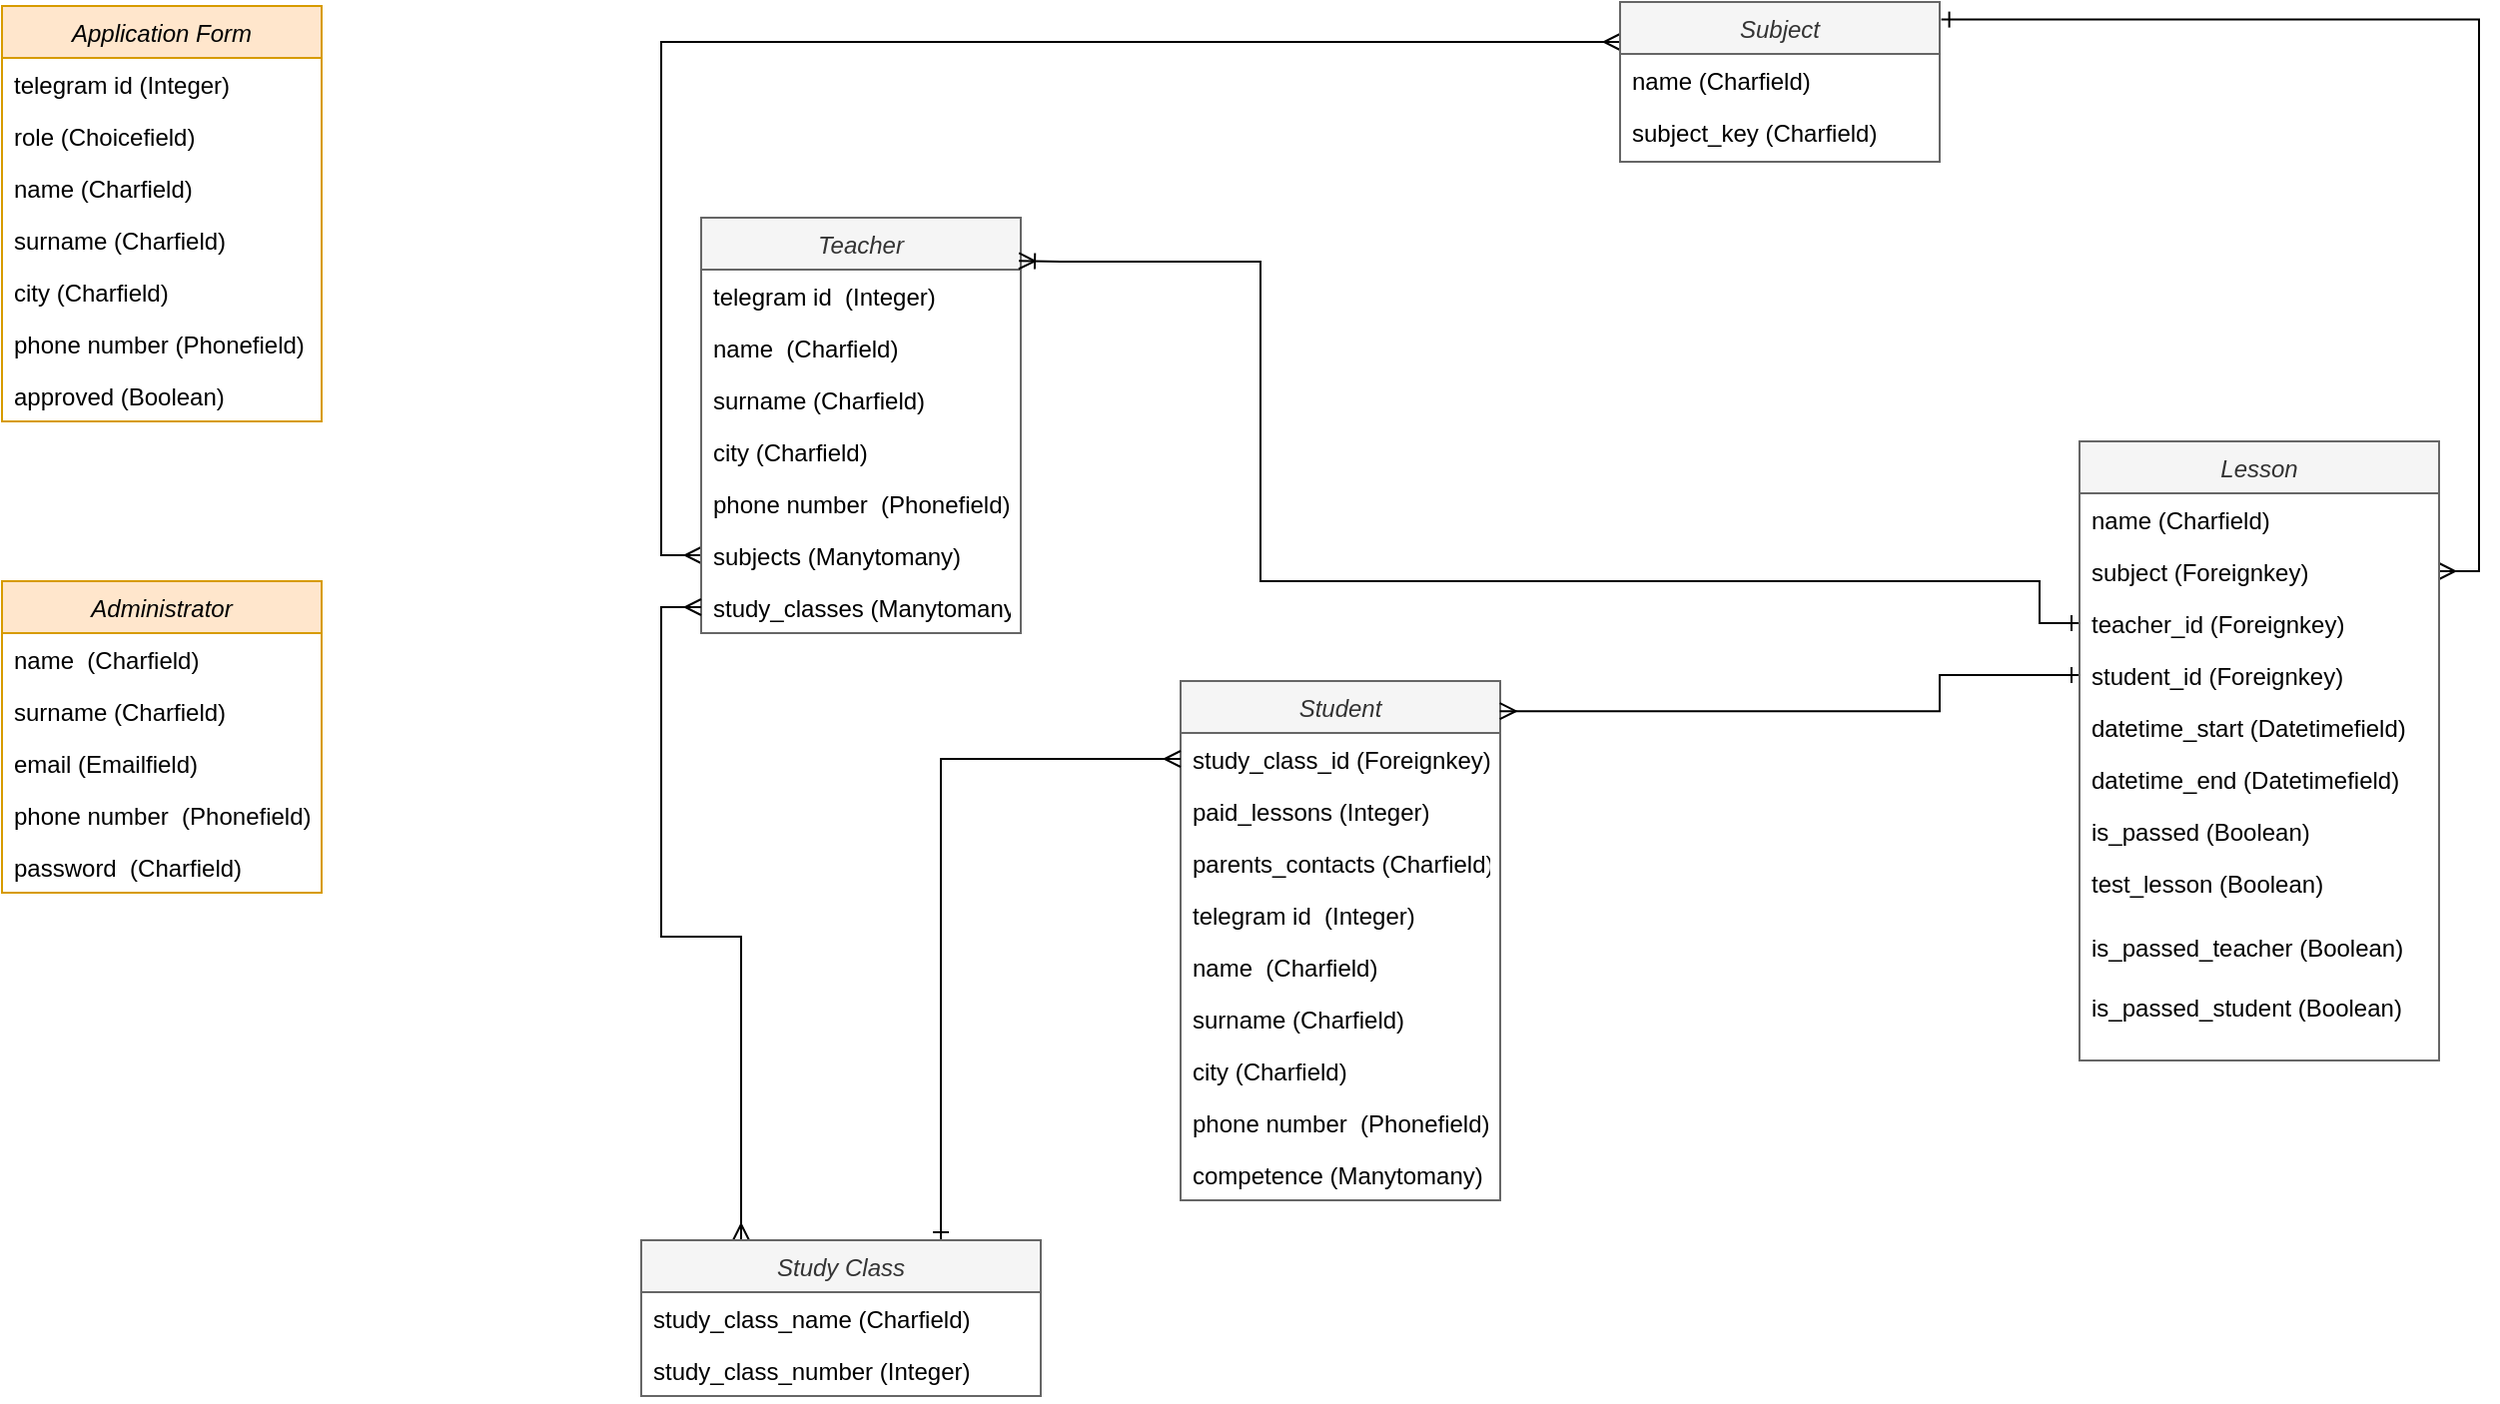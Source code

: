 <mxfile version="24.7.5">
  <diagram id="C5RBs43oDa-KdzZeNtuy" name="Page-1">
    <mxGraphModel dx="2261" dy="836" grid="1" gridSize="10" guides="1" tooltips="1" connect="1" arrows="1" fold="1" page="1" pageScale="1" pageWidth="827" pageHeight="1169" math="0" shadow="0">
      <root>
        <mxCell id="WIyWlLk6GJQsqaUBKTNV-0" />
        <mxCell id="WIyWlLk6GJQsqaUBKTNV-1" parent="WIyWlLk6GJQsqaUBKTNV-0" />
        <mxCell id="1_RxvIfycXl6Vbq58RZe-0" value="Application Form" style="swimlane;fontStyle=2;align=center;verticalAlign=top;childLayout=stackLayout;horizontal=1;startSize=26;horizontalStack=0;resizeParent=1;resizeLast=0;collapsible=1;marginBottom=0;rounded=0;shadow=0;strokeWidth=1;fillColor=#ffe6cc;strokeColor=#d79b00;" parent="WIyWlLk6GJQsqaUBKTNV-1" vertex="1">
          <mxGeometry x="-740" y="342" width="160" height="208" as="geometry">
            <mxRectangle x="220" y="120" width="160" height="26" as="alternateBounds" />
          </mxGeometry>
        </mxCell>
        <mxCell id="1_RxvIfycXl6Vbq58RZe-1" value="telegram id (Integer)" style="text;align=left;verticalAlign=top;spacingLeft=4;spacingRight=4;overflow=hidden;rotatable=0;points=[[0,0.5],[1,0.5]];portConstraint=eastwest;" parent="1_RxvIfycXl6Vbq58RZe-0" vertex="1">
          <mxGeometry y="26" width="160" height="26" as="geometry" />
        </mxCell>
        <mxCell id="1_RxvIfycXl6Vbq58RZe-2" value="role (Choicefield)" style="text;align=left;verticalAlign=top;spacingLeft=4;spacingRight=4;overflow=hidden;rotatable=0;points=[[0,0.5],[1,0.5]];portConstraint=eastwest;rounded=0;shadow=0;html=0;" parent="1_RxvIfycXl6Vbq58RZe-0" vertex="1">
          <mxGeometry y="52" width="160" height="26" as="geometry" />
        </mxCell>
        <mxCell id="1_RxvIfycXl6Vbq58RZe-3" value="name (Charfield)" style="text;align=left;verticalAlign=top;spacingLeft=4;spacingRight=4;overflow=hidden;rotatable=0;points=[[0,0.5],[1,0.5]];portConstraint=eastwest;rounded=0;shadow=0;html=0;" parent="1_RxvIfycXl6Vbq58RZe-0" vertex="1">
          <mxGeometry y="78" width="160" height="26" as="geometry" />
        </mxCell>
        <mxCell id="1_RxvIfycXl6Vbq58RZe-4" value="surname (Charfield)" style="text;align=left;verticalAlign=top;spacingLeft=4;spacingRight=4;overflow=hidden;rotatable=0;points=[[0,0.5],[1,0.5]];portConstraint=eastwest;" parent="1_RxvIfycXl6Vbq58RZe-0" vertex="1">
          <mxGeometry y="104" width="160" height="26" as="geometry" />
        </mxCell>
        <mxCell id="1_RxvIfycXl6Vbq58RZe-6" value="city (Charfield)" style="text;align=left;verticalAlign=top;spacingLeft=4;spacingRight=4;overflow=hidden;rotatable=0;points=[[0,0.5],[1,0.5]];portConstraint=eastwest;rounded=0;shadow=0;html=0;" parent="1_RxvIfycXl6Vbq58RZe-0" vertex="1">
          <mxGeometry y="130" width="160" height="26" as="geometry" />
        </mxCell>
        <mxCell id="1_RxvIfycXl6Vbq58RZe-7" value="phone number (Phonefield)" style="text;align=left;verticalAlign=top;spacingLeft=4;spacingRight=4;overflow=hidden;rotatable=0;points=[[0,0.5],[1,0.5]];portConstraint=eastwest;rounded=0;shadow=0;html=0;" parent="1_RxvIfycXl6Vbq58RZe-0" vertex="1">
          <mxGeometry y="156" width="160" height="26" as="geometry" />
        </mxCell>
        <mxCell id="1_RxvIfycXl6Vbq58RZe-8" value="approved (Boolean)" style="text;align=left;verticalAlign=top;spacingLeft=4;spacingRight=4;overflow=hidden;rotatable=0;points=[[0,0.5],[1,0.5]];portConstraint=eastwest;rounded=0;shadow=0;html=0;" parent="1_RxvIfycXl6Vbq58RZe-0" vertex="1">
          <mxGeometry y="182" width="160" height="26" as="geometry" />
        </mxCell>
        <mxCell id="1_RxvIfycXl6Vbq58RZe-65" style="edgeStyle=orthogonalEdgeStyle;rounded=0;orthogonalLoop=1;jettySize=auto;html=1;exitX=1.005;exitY=0.11;exitDx=0;exitDy=0;entryX=1;entryY=0.5;entryDx=0;entryDy=0;startArrow=ERone;startFill=0;endArrow=ERmany;endFill=0;exitPerimeter=0;" parent="WIyWlLk6GJQsqaUBKTNV-1" source="1_RxvIfycXl6Vbq58RZe-15" target="1_RxvIfycXl6Vbq58RZe-41" edge="1">
          <mxGeometry relative="1" as="geometry" />
        </mxCell>
        <mxCell id="NN4d7tkiMxJklWD-fPsq-13" style="edgeStyle=orthogonalEdgeStyle;rounded=0;orthogonalLoop=1;jettySize=auto;html=1;exitX=0;exitY=0.25;exitDx=0;exitDy=0;entryX=0;entryY=0.5;entryDx=0;entryDy=0;startArrow=ERmany;startFill=0;endArrow=ERmany;endFill=0;" parent="WIyWlLk6GJQsqaUBKTNV-1" source="1_RxvIfycXl6Vbq58RZe-15" target="NN4d7tkiMxJklWD-fPsq-12" edge="1">
          <mxGeometry relative="1" as="geometry" />
        </mxCell>
        <mxCell id="1_RxvIfycXl6Vbq58RZe-15" value="Subject" style="swimlane;fontStyle=2;align=center;verticalAlign=top;childLayout=stackLayout;horizontal=1;startSize=26;horizontalStack=0;resizeParent=1;resizeLast=0;collapsible=1;marginBottom=0;rounded=0;shadow=0;strokeWidth=1;fillColor=#f5f5f5;fontColor=#333333;strokeColor=#666666;" parent="WIyWlLk6GJQsqaUBKTNV-1" vertex="1">
          <mxGeometry x="70" y="340" width="160" height="80" as="geometry">
            <mxRectangle x="220" y="120" width="160" height="26" as="alternateBounds" />
          </mxGeometry>
        </mxCell>
        <mxCell id="1_RxvIfycXl6Vbq58RZe-16" value="name (Charfield)" style="text;align=left;verticalAlign=top;spacingLeft=4;spacingRight=4;overflow=hidden;rotatable=0;points=[[0,0.5],[1,0.5]];portConstraint=eastwest;" parent="1_RxvIfycXl6Vbq58RZe-15" vertex="1">
          <mxGeometry y="26" width="160" height="26" as="geometry" />
        </mxCell>
        <mxCell id="1_RxvIfycXl6Vbq58RZe-17" value="subject_key (Charfield)" style="text;align=left;verticalAlign=top;spacingLeft=4;spacingRight=4;overflow=hidden;rotatable=0;points=[[0,0.5],[1,0.5]];portConstraint=eastwest;rounded=0;shadow=0;html=0;" parent="1_RxvIfycXl6Vbq58RZe-15" vertex="1">
          <mxGeometry y="52" width="160" height="26" as="geometry" />
        </mxCell>
        <mxCell id="1_RxvIfycXl6Vbq58RZe-23" value="Teacher" style="swimlane;fontStyle=2;align=center;verticalAlign=top;childLayout=stackLayout;horizontal=1;startSize=26;horizontalStack=0;resizeParent=1;resizeLast=0;collapsible=1;marginBottom=0;rounded=0;shadow=0;strokeWidth=1;fillColor=#f5f5f5;fontColor=#333333;strokeColor=#666666;" parent="WIyWlLk6GJQsqaUBKTNV-1" vertex="1">
          <mxGeometry x="-390" y="448" width="160" height="208" as="geometry">
            <mxRectangle x="220" y="120" width="160" height="26" as="alternateBounds" />
          </mxGeometry>
        </mxCell>
        <mxCell id="NN4d7tkiMxJklWD-fPsq-0" value="telegram id  (Integer)" style="text;align=left;verticalAlign=top;spacingLeft=4;spacingRight=4;overflow=hidden;rotatable=0;points=[[0,0.5],[1,0.5]];portConstraint=eastwest;" parent="1_RxvIfycXl6Vbq58RZe-23" vertex="1">
          <mxGeometry y="26" width="160" height="26" as="geometry" />
        </mxCell>
        <mxCell id="NN4d7tkiMxJklWD-fPsq-1" value="name  (Charfield)" style="text;align=left;verticalAlign=top;spacingLeft=4;spacingRight=4;overflow=hidden;rotatable=0;points=[[0,0.5],[1,0.5]];portConstraint=eastwest;" parent="1_RxvIfycXl6Vbq58RZe-23" vertex="1">
          <mxGeometry y="52" width="160" height="26" as="geometry" />
        </mxCell>
        <mxCell id="NN4d7tkiMxJklWD-fPsq-3" value="surname (Charfield)" style="text;align=left;verticalAlign=top;spacingLeft=4;spacingRight=4;overflow=hidden;rotatable=0;points=[[0,0.5],[1,0.5]];portConstraint=eastwest;" parent="1_RxvIfycXl6Vbq58RZe-23" vertex="1">
          <mxGeometry y="78" width="160" height="26" as="geometry" />
        </mxCell>
        <mxCell id="NN4d7tkiMxJklWD-fPsq-4" value="city (Charfield)" style="text;align=left;verticalAlign=top;spacingLeft=4;spacingRight=4;overflow=hidden;rotatable=0;points=[[0,0.5],[1,0.5]];portConstraint=eastwest;" parent="1_RxvIfycXl6Vbq58RZe-23" vertex="1">
          <mxGeometry y="104" width="160" height="26" as="geometry" />
        </mxCell>
        <mxCell id="NN4d7tkiMxJklWD-fPsq-5" value="phone number  (Phonefield)" style="text;align=left;verticalAlign=top;spacingLeft=4;spacingRight=4;overflow=hidden;rotatable=0;points=[[0,0.5],[1,0.5]];portConstraint=eastwest;" parent="1_RxvIfycXl6Vbq58RZe-23" vertex="1">
          <mxGeometry y="130" width="160" height="26" as="geometry" />
        </mxCell>
        <mxCell id="NN4d7tkiMxJklWD-fPsq-12" value="subjects (Manytomany)" style="text;align=left;verticalAlign=top;spacingLeft=4;spacingRight=4;overflow=hidden;rotatable=0;points=[[0,0.5],[1,0.5]];portConstraint=eastwest;" parent="1_RxvIfycXl6Vbq58RZe-23" vertex="1">
          <mxGeometry y="156" width="160" height="26" as="geometry" />
        </mxCell>
        <mxCell id="1_RxvIfycXl6Vbq58RZe-45" value="study_classes (Manytomany)" style="text;align=left;verticalAlign=top;spacingLeft=4;spacingRight=4;overflow=hidden;rotatable=0;points=[[0,0.5],[1,0.5]];portConstraint=eastwest;" parent="1_RxvIfycXl6Vbq58RZe-23" vertex="1">
          <mxGeometry y="182" width="160" height="26" as="geometry" />
        </mxCell>
        <mxCell id="1_RxvIfycXl6Vbq58RZe-28" value="Student" style="swimlane;fontStyle=2;align=center;verticalAlign=top;childLayout=stackLayout;horizontal=1;startSize=26;horizontalStack=0;resizeParent=1;resizeLast=0;collapsible=1;marginBottom=0;rounded=0;shadow=0;strokeWidth=1;fillColor=#f5f5f5;fontColor=#333333;strokeColor=#666666;" parent="WIyWlLk6GJQsqaUBKTNV-1" vertex="1">
          <mxGeometry x="-150" y="680" width="160" height="260" as="geometry">
            <mxRectangle x="220" y="120" width="160" height="26" as="alternateBounds" />
          </mxGeometry>
        </mxCell>
        <mxCell id="1_RxvIfycXl6Vbq58RZe-47" value="study_class_id (Foreignkey)" style="text;align=left;verticalAlign=top;spacingLeft=4;spacingRight=4;overflow=hidden;rotatable=0;points=[[0,0.5],[1,0.5]];portConstraint=eastwest;" parent="1_RxvIfycXl6Vbq58RZe-28" vertex="1">
          <mxGeometry y="26" width="160" height="26" as="geometry" />
        </mxCell>
        <mxCell id="1_RxvIfycXl6Vbq58RZe-48" value="paid_lessons (Integer)" style="text;align=left;verticalAlign=top;spacingLeft=4;spacingRight=4;overflow=hidden;rotatable=0;points=[[0,0.5],[1,0.5]];portConstraint=eastwest;" parent="1_RxvIfycXl6Vbq58RZe-28" vertex="1">
          <mxGeometry y="52" width="160" height="26" as="geometry" />
        </mxCell>
        <mxCell id="1_RxvIfycXl6Vbq58RZe-49" value="parents_contacts (Charfield)" style="text;align=left;verticalAlign=top;spacingLeft=4;spacingRight=4;overflow=hidden;rotatable=0;points=[[0,0.5],[1,0.5]];portConstraint=eastwest;" parent="1_RxvIfycXl6Vbq58RZe-28" vertex="1">
          <mxGeometry y="78" width="160" height="26" as="geometry" />
        </mxCell>
        <mxCell id="NN4d7tkiMxJklWD-fPsq-6" value="telegram id  (Integer)" style="text;align=left;verticalAlign=top;spacingLeft=4;spacingRight=4;overflow=hidden;rotatable=0;points=[[0,0.5],[1,0.5]];portConstraint=eastwest;" parent="1_RxvIfycXl6Vbq58RZe-28" vertex="1">
          <mxGeometry y="104" width="160" height="26" as="geometry" />
        </mxCell>
        <mxCell id="NN4d7tkiMxJklWD-fPsq-7" value="name  (Charfield)" style="text;align=left;verticalAlign=top;spacingLeft=4;spacingRight=4;overflow=hidden;rotatable=0;points=[[0,0.5],[1,0.5]];portConstraint=eastwest;" parent="1_RxvIfycXl6Vbq58RZe-28" vertex="1">
          <mxGeometry y="130" width="160" height="26" as="geometry" />
        </mxCell>
        <mxCell id="NN4d7tkiMxJklWD-fPsq-8" value="surname (Charfield)" style="text;align=left;verticalAlign=top;spacingLeft=4;spacingRight=4;overflow=hidden;rotatable=0;points=[[0,0.5],[1,0.5]];portConstraint=eastwest;" parent="1_RxvIfycXl6Vbq58RZe-28" vertex="1">
          <mxGeometry y="156" width="160" height="26" as="geometry" />
        </mxCell>
        <mxCell id="NN4d7tkiMxJklWD-fPsq-9" value="city (Charfield)" style="text;align=left;verticalAlign=top;spacingLeft=4;spacingRight=4;overflow=hidden;rotatable=0;points=[[0,0.5],[1,0.5]];portConstraint=eastwest;" parent="1_RxvIfycXl6Vbq58RZe-28" vertex="1">
          <mxGeometry y="182" width="160" height="26" as="geometry" />
        </mxCell>
        <mxCell id="NN4d7tkiMxJklWD-fPsq-10" value="phone number  (Phonefield)" style="text;align=left;verticalAlign=top;spacingLeft=4;spacingRight=4;overflow=hidden;rotatable=0;points=[[0,0.5],[1,0.5]];portConstraint=eastwest;" parent="1_RxvIfycXl6Vbq58RZe-28" vertex="1">
          <mxGeometry y="208" width="160" height="26" as="geometry" />
        </mxCell>
        <mxCell id="NN4d7tkiMxJklWD-fPsq-11" value="competence (Manytomany)" style="text;align=left;verticalAlign=top;spacingLeft=4;spacingRight=4;overflow=hidden;rotatable=0;points=[[0,0.5],[1,0.5]];portConstraint=eastwest;" parent="1_RxvIfycXl6Vbq58RZe-28" vertex="1">
          <mxGeometry y="234" width="160" height="26" as="geometry" />
        </mxCell>
        <mxCell id="1_RxvIfycXl6Vbq58RZe-63" style="edgeStyle=orthogonalEdgeStyle;rounded=0;orthogonalLoop=1;jettySize=auto;html=1;exitX=0;exitY=0.5;exitDx=0;exitDy=0;entryX=0.994;entryY=0.104;entryDx=0;entryDy=0;startArrow=ERone;startFill=0;endArrow=ERoneToMany;endFill=0;entryPerimeter=0;" parent="WIyWlLk6GJQsqaUBKTNV-1" source="1_RxvIfycXl6Vbq58RZe-50" target="1_RxvIfycXl6Vbq58RZe-23" edge="1">
          <mxGeometry relative="1" as="geometry">
            <Array as="points">
              <mxPoint x="280" y="651" />
              <mxPoint x="280" y="630" />
              <mxPoint x="-110" y="630" />
              <mxPoint x="-110" y="470" />
              <mxPoint x="-210" y="470" />
            </Array>
            <mxPoint x="-140" y="629" as="targetPoint" />
          </mxGeometry>
        </mxCell>
        <mxCell id="1_RxvIfycXl6Vbq58RZe-64" style="edgeStyle=orthogonalEdgeStyle;rounded=0;orthogonalLoop=1;jettySize=auto;html=1;exitX=0;exitY=0.5;exitDx=0;exitDy=0;startArrow=ERone;startFill=0;endArrow=ERmany;endFill=0;entryX=0.999;entryY=0.058;entryDx=0;entryDy=0;entryPerimeter=0;" parent="WIyWlLk6GJQsqaUBKTNV-1" source="1_RxvIfycXl6Vbq58RZe-51" target="1_RxvIfycXl6Vbq58RZe-28" edge="1">
          <mxGeometry relative="1" as="geometry">
            <mxPoint x="60" y="709" as="targetPoint" />
            <Array as="points">
              <mxPoint x="230" y="677" />
              <mxPoint x="230" y="695" />
            </Array>
          </mxGeometry>
        </mxCell>
        <mxCell id="1_RxvIfycXl6Vbq58RZe-39" value="Lesson" style="swimlane;fontStyle=2;align=center;verticalAlign=top;childLayout=stackLayout;horizontal=1;startSize=26;horizontalStack=0;resizeParent=1;resizeLast=0;collapsible=1;marginBottom=0;rounded=0;shadow=0;strokeWidth=1;fillColor=#f5f5f5;fontColor=#333333;strokeColor=#666666;" parent="WIyWlLk6GJQsqaUBKTNV-1" vertex="1">
          <mxGeometry x="300" y="560" width="180" height="310" as="geometry">
            <mxRectangle x="220" y="120" width="160" height="26" as="alternateBounds" />
          </mxGeometry>
        </mxCell>
        <mxCell id="1_RxvIfycXl6Vbq58RZe-40" value="name (Charfield)" style="text;align=left;verticalAlign=top;spacingLeft=4;spacingRight=4;overflow=hidden;rotatable=0;points=[[0,0.5],[1,0.5]];portConstraint=eastwest;" parent="1_RxvIfycXl6Vbq58RZe-39" vertex="1">
          <mxGeometry y="26" width="180" height="26" as="geometry" />
        </mxCell>
        <mxCell id="1_RxvIfycXl6Vbq58RZe-41" value="subject (Foreignkey)" style="text;align=left;verticalAlign=top;spacingLeft=4;spacingRight=4;overflow=hidden;rotatable=0;points=[[0,0.5],[1,0.5]];portConstraint=eastwest;rounded=0;shadow=0;html=0;" parent="1_RxvIfycXl6Vbq58RZe-39" vertex="1">
          <mxGeometry y="52" width="180" height="26" as="geometry" />
        </mxCell>
        <mxCell id="1_RxvIfycXl6Vbq58RZe-50" value="teacher_id (Foreignkey)" style="text;align=left;verticalAlign=top;spacingLeft=4;spacingRight=4;overflow=hidden;rotatable=0;points=[[0,0.5],[1,0.5]];portConstraint=eastwest;rounded=0;shadow=0;html=0;" parent="1_RxvIfycXl6Vbq58RZe-39" vertex="1">
          <mxGeometry y="78" width="180" height="26" as="geometry" />
        </mxCell>
        <mxCell id="1_RxvIfycXl6Vbq58RZe-51" value="student_id (Foreignkey)" style="text;align=left;verticalAlign=top;spacingLeft=4;spacingRight=4;overflow=hidden;rotatable=0;points=[[0,0.5],[1,0.5]];portConstraint=eastwest;rounded=0;shadow=0;html=0;" parent="1_RxvIfycXl6Vbq58RZe-39" vertex="1">
          <mxGeometry y="104" width="180" height="26" as="geometry" />
        </mxCell>
        <mxCell id="1_RxvIfycXl6Vbq58RZe-52" value="datetime_start (Datetimefield)" style="text;align=left;verticalAlign=top;spacingLeft=4;spacingRight=4;overflow=hidden;rotatable=0;points=[[0,0.5],[1,0.5]];portConstraint=eastwest;rounded=0;shadow=0;html=0;" parent="1_RxvIfycXl6Vbq58RZe-39" vertex="1">
          <mxGeometry y="130" width="180" height="26" as="geometry" />
        </mxCell>
        <mxCell id="1_RxvIfycXl6Vbq58RZe-53" value="datetime_end (Datetimefield)" style="text;align=left;verticalAlign=top;spacingLeft=4;spacingRight=4;overflow=hidden;rotatable=0;points=[[0,0.5],[1,0.5]];portConstraint=eastwest;rounded=0;shadow=0;html=0;" parent="1_RxvIfycXl6Vbq58RZe-39" vertex="1">
          <mxGeometry y="156" width="180" height="26" as="geometry" />
        </mxCell>
        <mxCell id="1_RxvIfycXl6Vbq58RZe-54" value="is_passed (Boolean)" style="text;align=left;verticalAlign=top;spacingLeft=4;spacingRight=4;overflow=hidden;rotatable=0;points=[[0,0.5],[1,0.5]];portConstraint=eastwest;rounded=0;shadow=0;html=0;" parent="1_RxvIfycXl6Vbq58RZe-39" vertex="1">
          <mxGeometry y="182" width="180" height="26" as="geometry" />
        </mxCell>
        <mxCell id="1_RxvIfycXl6Vbq58RZe-55" value="test_lesson (Boolean)" style="text;align=left;verticalAlign=top;spacingLeft=4;spacingRight=4;overflow=hidden;rotatable=0;points=[[0,0.5],[1,0.5]];portConstraint=eastwest;rounded=0;shadow=0;html=0;" parent="1_RxvIfycXl6Vbq58RZe-39" vertex="1">
          <mxGeometry y="208" width="180" height="32" as="geometry" />
        </mxCell>
        <mxCell id="eXRfmXJ0v6oK0QRM7kVE-0" value="is_passed_teacher (Boolean)" style="text;align=left;verticalAlign=top;spacingLeft=4;spacingRight=4;overflow=hidden;rotatable=0;points=[[0,0.5],[1,0.5]];portConstraint=eastwest;rounded=0;shadow=0;html=0;" vertex="1" parent="1_RxvIfycXl6Vbq58RZe-39">
          <mxGeometry y="240" width="180" height="30" as="geometry" />
        </mxCell>
        <mxCell id="eXRfmXJ0v6oK0QRM7kVE-1" value="is_passed_student (Boolean)" style="text;align=left;verticalAlign=top;spacingLeft=4;spacingRight=4;overflow=hidden;rotatable=0;points=[[0,0.5],[1,0.5]];portConstraint=eastwest;rounded=0;shadow=0;html=0;" vertex="1" parent="1_RxvIfycXl6Vbq58RZe-39">
          <mxGeometry y="270" width="180" height="30" as="geometry" />
        </mxCell>
        <mxCell id="1_RxvIfycXl6Vbq58RZe-61" style="edgeStyle=orthogonalEdgeStyle;rounded=0;orthogonalLoop=1;jettySize=auto;html=1;exitX=0.25;exitY=0;exitDx=0;exitDy=0;entryX=0;entryY=0.5;entryDx=0;entryDy=0;startArrow=ERmany;startFill=0;endArrow=ERmany;endFill=0;" parent="WIyWlLk6GJQsqaUBKTNV-1" source="1_RxvIfycXl6Vbq58RZe-58" target="1_RxvIfycXl6Vbq58RZe-45" edge="1">
          <mxGeometry relative="1" as="geometry" />
        </mxCell>
        <mxCell id="1_RxvIfycXl6Vbq58RZe-62" style="edgeStyle=orthogonalEdgeStyle;rounded=0;orthogonalLoop=1;jettySize=auto;html=1;exitX=0.75;exitY=0;exitDx=0;exitDy=0;entryX=0;entryY=0.5;entryDx=0;entryDy=0;startArrow=ERone;startFill=0;endArrow=ERmany;endFill=0;" parent="WIyWlLk6GJQsqaUBKTNV-1" source="1_RxvIfycXl6Vbq58RZe-58" target="1_RxvIfycXl6Vbq58RZe-47" edge="1">
          <mxGeometry relative="1" as="geometry" />
        </mxCell>
        <mxCell id="1_RxvIfycXl6Vbq58RZe-58" value="Study Class" style="swimlane;fontStyle=2;align=center;verticalAlign=top;childLayout=stackLayout;horizontal=1;startSize=26;horizontalStack=0;resizeParent=1;resizeLast=0;collapsible=1;marginBottom=0;rounded=0;shadow=0;strokeWidth=1;fillColor=#f5f5f5;fontColor=#333333;strokeColor=#666666;" parent="WIyWlLk6GJQsqaUBKTNV-1" vertex="1">
          <mxGeometry x="-420" y="960" width="200" height="78" as="geometry">
            <mxRectangle x="220" y="120" width="160" height="26" as="alternateBounds" />
          </mxGeometry>
        </mxCell>
        <mxCell id="1_RxvIfycXl6Vbq58RZe-59" value="study_class_name (Charfield)" style="text;align=left;verticalAlign=top;spacingLeft=4;spacingRight=4;overflow=hidden;rotatable=0;points=[[0,0.5],[1,0.5]];portConstraint=eastwest;" parent="1_RxvIfycXl6Vbq58RZe-58" vertex="1">
          <mxGeometry y="26" width="200" height="26" as="geometry" />
        </mxCell>
        <mxCell id="foH8AfO87WlTbou3XKl1-0" value="study_class_number (Integer)" style="text;align=left;verticalAlign=top;spacingLeft=4;spacingRight=4;overflow=hidden;rotatable=0;points=[[0,0.5],[1,0.5]];portConstraint=eastwest;" parent="1_RxvIfycXl6Vbq58RZe-58" vertex="1">
          <mxGeometry y="52" width="200" height="26" as="geometry" />
        </mxCell>
        <mxCell id="1_RxvIfycXl6Vbq58RZe-66" value="Administrator" style="swimlane;fontStyle=2;align=center;verticalAlign=top;childLayout=stackLayout;horizontal=1;startSize=26;horizontalStack=0;resizeParent=1;resizeLast=0;collapsible=1;marginBottom=0;rounded=0;shadow=0;strokeWidth=1;fillColor=#ffe6cc;strokeColor=#d79b00;" parent="WIyWlLk6GJQsqaUBKTNV-1" vertex="1">
          <mxGeometry x="-740" y="630" width="160" height="156" as="geometry">
            <mxRectangle x="220" y="120" width="160" height="26" as="alternateBounds" />
          </mxGeometry>
        </mxCell>
        <mxCell id="1_RxvIfycXl6Vbq58RZe-68" value="name  (Charfield)" style="text;align=left;verticalAlign=top;spacingLeft=4;spacingRight=4;overflow=hidden;rotatable=0;points=[[0,0.5],[1,0.5]];portConstraint=eastwest;rounded=0;shadow=0;html=0;" parent="1_RxvIfycXl6Vbq58RZe-66" vertex="1">
          <mxGeometry y="26" width="160" height="26" as="geometry" />
        </mxCell>
        <mxCell id="1_RxvIfycXl6Vbq58RZe-69" value="surname (Charfield)" style="text;align=left;verticalAlign=top;spacingLeft=4;spacingRight=4;overflow=hidden;rotatable=0;points=[[0,0.5],[1,0.5]];portConstraint=eastwest;rounded=0;shadow=0;html=0;" parent="1_RxvIfycXl6Vbq58RZe-66" vertex="1">
          <mxGeometry y="52" width="160" height="26" as="geometry" />
        </mxCell>
        <mxCell id="1_RxvIfycXl6Vbq58RZe-70" value="email (Emailfield)" style="text;align=left;verticalAlign=top;spacingLeft=4;spacingRight=4;overflow=hidden;rotatable=0;points=[[0,0.5],[1,0.5]];portConstraint=eastwest;" parent="1_RxvIfycXl6Vbq58RZe-66" vertex="1">
          <mxGeometry y="78" width="160" height="26" as="geometry" />
        </mxCell>
        <mxCell id="1_RxvIfycXl6Vbq58RZe-71" value="phone number  (Phonefield)" style="text;align=left;verticalAlign=top;spacingLeft=4;spacingRight=4;overflow=hidden;rotatable=0;points=[[0,0.5],[1,0.5]];portConstraint=eastwest;rounded=0;shadow=0;html=0;" parent="1_RxvIfycXl6Vbq58RZe-66" vertex="1">
          <mxGeometry y="104" width="160" height="26" as="geometry" />
        </mxCell>
        <mxCell id="1_RxvIfycXl6Vbq58RZe-72" value="password  (Charfield)" style="text;align=left;verticalAlign=top;spacingLeft=4;spacingRight=4;overflow=hidden;rotatable=0;points=[[0,0.5],[1,0.5]];portConstraint=eastwest;rounded=0;shadow=0;html=0;" parent="1_RxvIfycXl6Vbq58RZe-66" vertex="1">
          <mxGeometry y="130" width="160" height="26" as="geometry" />
        </mxCell>
      </root>
    </mxGraphModel>
  </diagram>
</mxfile>
